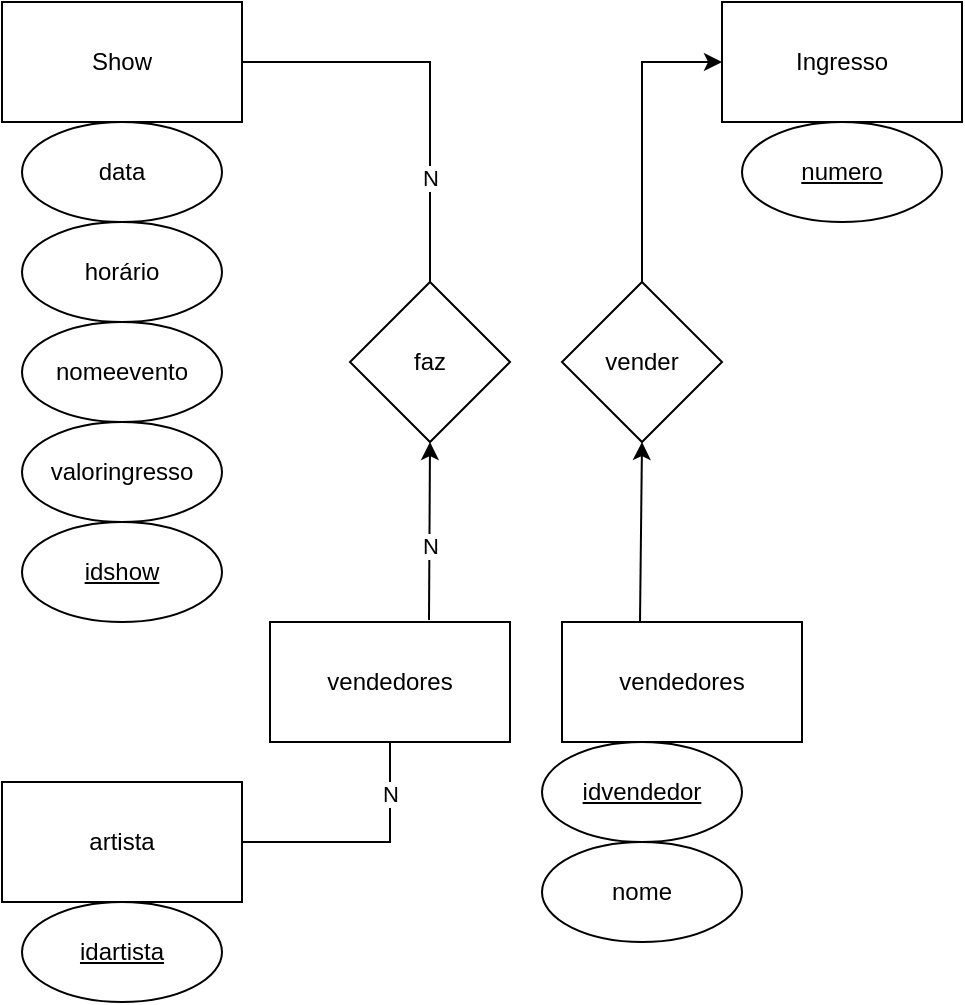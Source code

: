 <mxfile version="24.0.2" type="github">
  <diagram name="Página-1" id="Q2La8iDQaND9d7fJ8AMt">
    <mxGraphModel dx="1035" dy="551" grid="1" gridSize="10" guides="1" tooltips="1" connect="1" arrows="1" fold="1" page="1" pageScale="1" pageWidth="827" pageHeight="1169" math="0" shadow="0">
      <root>
        <mxCell id="0" />
        <mxCell id="1" parent="0" />
        <mxCell id="TrWD1ESTp-jLkhhgSA_e-19" style="edgeStyle=orthogonalEdgeStyle;rounded=0;orthogonalLoop=1;jettySize=auto;html=1;exitX=1;exitY=0.5;exitDx=0;exitDy=0;entryX=0.5;entryY=0;entryDx=0;entryDy=0;endArrow=none;endFill=0;" edge="1" parent="1" source="TrWD1ESTp-jLkhhgSA_e-1" target="TrWD1ESTp-jLkhhgSA_e-18">
          <mxGeometry relative="1" as="geometry" />
        </mxCell>
        <mxCell id="TrWD1ESTp-jLkhhgSA_e-24" value="N" style="edgeLabel;html=1;align=center;verticalAlign=middle;resizable=0;points=[];" vertex="1" connectable="0" parent="TrWD1ESTp-jLkhhgSA_e-19">
          <mxGeometry x="0.483" relative="1" as="geometry">
            <mxPoint as="offset" />
          </mxGeometry>
        </mxCell>
        <mxCell id="TrWD1ESTp-jLkhhgSA_e-1" value="Show" style="rounded=0;whiteSpace=wrap;html=1;" vertex="1" parent="1">
          <mxGeometry x="160" y="320" width="120" height="60" as="geometry" />
        </mxCell>
        <mxCell id="TrWD1ESTp-jLkhhgSA_e-4" value="data" style="ellipse;whiteSpace=wrap;html=1;" vertex="1" parent="1">
          <mxGeometry x="170" y="380" width="100" height="50" as="geometry" />
        </mxCell>
        <mxCell id="TrWD1ESTp-jLkhhgSA_e-6" value="horário" style="ellipse;whiteSpace=wrap;html=1;" vertex="1" parent="1">
          <mxGeometry x="170" y="430" width="100" height="50" as="geometry" />
        </mxCell>
        <mxCell id="TrWD1ESTp-jLkhhgSA_e-7" value="nomeevento" style="ellipse;whiteSpace=wrap;html=1;" vertex="1" parent="1">
          <mxGeometry x="170" y="480" width="100" height="50" as="geometry" />
        </mxCell>
        <mxCell id="TrWD1ESTp-jLkhhgSA_e-8" value="valoringresso" style="ellipse;whiteSpace=wrap;html=1;" vertex="1" parent="1">
          <mxGeometry x="170" y="530" width="100" height="50" as="geometry" />
        </mxCell>
        <mxCell id="TrWD1ESTp-jLkhhgSA_e-9" value="Ingresso" style="rounded=0;whiteSpace=wrap;html=1;" vertex="1" parent="1">
          <mxGeometry x="520" y="320" width="120" height="60" as="geometry" />
        </mxCell>
        <mxCell id="TrWD1ESTp-jLkhhgSA_e-10" value="&lt;u&gt;numero&lt;/u&gt;" style="ellipse;whiteSpace=wrap;html=1;" vertex="1" parent="1">
          <mxGeometry x="530" y="380" width="100" height="50" as="geometry" />
        </mxCell>
        <mxCell id="TrWD1ESTp-jLkhhgSA_e-11" value="vender" style="rhombus;whiteSpace=wrap;html=1;" vertex="1" parent="1">
          <mxGeometry x="440" y="460" width="80" height="80" as="geometry" />
        </mxCell>
        <mxCell id="TrWD1ESTp-jLkhhgSA_e-12" value="" style="endArrow=classic;html=1;rounded=0;exitX=0.5;exitY=0;exitDx=0;exitDy=0;entryX=0;entryY=0.5;entryDx=0;entryDy=0;" edge="1" parent="1" source="TrWD1ESTp-jLkhhgSA_e-11" target="TrWD1ESTp-jLkhhgSA_e-9">
          <mxGeometry width="50" height="50" relative="1" as="geometry">
            <mxPoint x="390" y="470" as="sourcePoint" />
            <mxPoint x="480" y="300" as="targetPoint" />
            <Array as="points">
              <mxPoint x="480" y="350" />
            </Array>
          </mxGeometry>
        </mxCell>
        <mxCell id="TrWD1ESTp-jLkhhgSA_e-13" value="vendedores" style="rounded=0;whiteSpace=wrap;html=1;" vertex="1" parent="1">
          <mxGeometry x="440" y="630" width="120" height="60" as="geometry" />
        </mxCell>
        <mxCell id="TrWD1ESTp-jLkhhgSA_e-14" value="" style="endArrow=classic;html=1;rounded=0;exitX=0.325;exitY=0.007;exitDx=0;exitDy=0;entryX=0.5;entryY=1;entryDx=0;entryDy=0;exitPerimeter=0;" edge="1" parent="1" source="TrWD1ESTp-jLkhhgSA_e-13" target="TrWD1ESTp-jLkhhgSA_e-11">
          <mxGeometry width="50" height="50" relative="1" as="geometry">
            <mxPoint x="600" y="600" as="sourcePoint" />
            <mxPoint x="480" y="550" as="targetPoint" />
          </mxGeometry>
        </mxCell>
        <mxCell id="TrWD1ESTp-jLkhhgSA_e-16" value="&lt;u&gt;idvendedor&lt;/u&gt;" style="ellipse;whiteSpace=wrap;html=1;" vertex="1" parent="1">
          <mxGeometry x="430" y="690" width="100" height="50" as="geometry" />
        </mxCell>
        <mxCell id="TrWD1ESTp-jLkhhgSA_e-17" value="nome" style="ellipse;whiteSpace=wrap;html=1;" vertex="1" parent="1">
          <mxGeometry x="430" y="740" width="100" height="50" as="geometry" />
        </mxCell>
        <mxCell id="TrWD1ESTp-jLkhhgSA_e-18" value="faz" style="rhombus;whiteSpace=wrap;html=1;" vertex="1" parent="1">
          <mxGeometry x="334" y="460" width="80" height="80" as="geometry" />
        </mxCell>
        <mxCell id="TrWD1ESTp-jLkhhgSA_e-28" style="edgeStyle=orthogonalEdgeStyle;rounded=0;orthogonalLoop=1;jettySize=auto;html=1;exitX=0.5;exitY=1;exitDx=0;exitDy=0;entryX=1;entryY=0.5;entryDx=0;entryDy=0;endArrow=none;endFill=0;" edge="1" parent="1" source="TrWD1ESTp-jLkhhgSA_e-20" target="TrWD1ESTp-jLkhhgSA_e-27">
          <mxGeometry relative="1" as="geometry" />
        </mxCell>
        <mxCell id="TrWD1ESTp-jLkhhgSA_e-29" value="N" style="edgeLabel;html=1;align=center;verticalAlign=middle;resizable=0;points=[];" vertex="1" connectable="0" parent="TrWD1ESTp-jLkhhgSA_e-28">
          <mxGeometry x="-0.58" relative="1" as="geometry">
            <mxPoint as="offset" />
          </mxGeometry>
        </mxCell>
        <mxCell id="TrWD1ESTp-jLkhhgSA_e-20" value="vendedores" style="rounded=0;whiteSpace=wrap;html=1;" vertex="1" parent="1">
          <mxGeometry x="294" y="630" width="120" height="60" as="geometry" />
        </mxCell>
        <mxCell id="TrWD1ESTp-jLkhhgSA_e-21" value="" style="endArrow=classic;html=1;rounded=0;exitX=0.325;exitY=-0.033;exitDx=0;exitDy=0;entryX=0.5;entryY=1;entryDx=0;entryDy=0;exitPerimeter=0;" edge="1" parent="1" target="TrWD1ESTp-jLkhhgSA_e-18">
          <mxGeometry width="50" height="50" relative="1" as="geometry">
            <mxPoint x="373.5" y="629" as="sourcePoint" />
            <mxPoint x="374.5" y="541" as="targetPoint" />
          </mxGeometry>
        </mxCell>
        <mxCell id="TrWD1ESTp-jLkhhgSA_e-25" value="N" style="edgeLabel;html=1;align=center;verticalAlign=middle;resizable=0;points=[];" vertex="1" connectable="0" parent="TrWD1ESTp-jLkhhgSA_e-21">
          <mxGeometry x="-0.152" relative="1" as="geometry">
            <mxPoint as="offset" />
          </mxGeometry>
        </mxCell>
        <mxCell id="TrWD1ESTp-jLkhhgSA_e-26" value="&lt;u&gt;idshow&lt;/u&gt;" style="ellipse;whiteSpace=wrap;html=1;" vertex="1" parent="1">
          <mxGeometry x="170" y="580" width="100" height="50" as="geometry" />
        </mxCell>
        <mxCell id="TrWD1ESTp-jLkhhgSA_e-27" value="artista" style="rounded=0;whiteSpace=wrap;html=1;" vertex="1" parent="1">
          <mxGeometry x="160" y="710" width="120" height="60" as="geometry" />
        </mxCell>
        <mxCell id="TrWD1ESTp-jLkhhgSA_e-30" value="&lt;u&gt;idartista&lt;/u&gt;" style="ellipse;whiteSpace=wrap;html=1;" vertex="1" parent="1">
          <mxGeometry x="170" y="770" width="100" height="50" as="geometry" />
        </mxCell>
      </root>
    </mxGraphModel>
  </diagram>
</mxfile>
